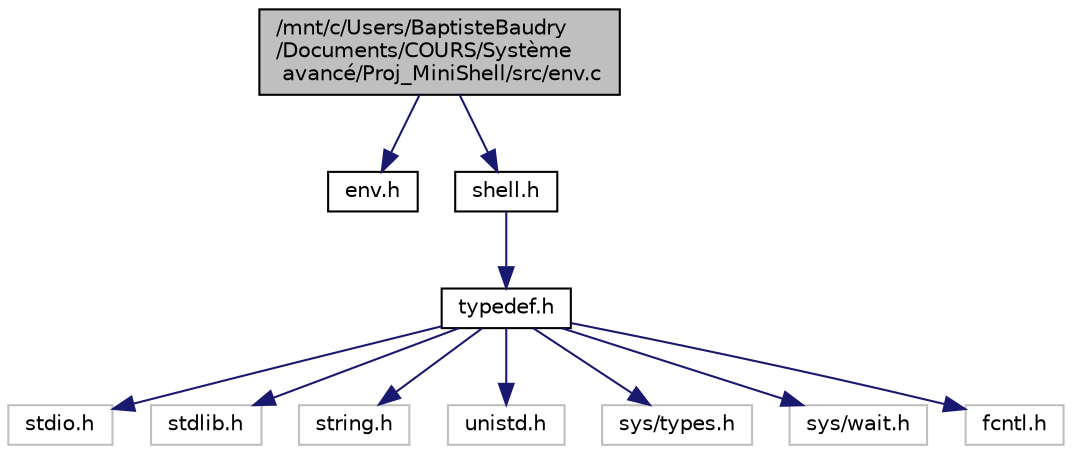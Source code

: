 digraph "/mnt/c/Users/BaptisteBaudry/Documents/COURS/Système avancé/Proj_MiniShell/src/env.c"
{
 // LATEX_PDF_SIZE
  edge [fontname="Helvetica",fontsize="10",labelfontname="Helvetica",labelfontsize="10"];
  node [fontname="Helvetica",fontsize="10",shape=record];
  Node1 [label="/mnt/c/Users/BaptisteBaudry\l/Documents/COURS/Système\l avancé/Proj_MiniShell/src/env.c",height=0.2,width=0.4,color="black", fillcolor="grey75", style="filled", fontcolor="black",tooltip="Gestion des variables d'environnement."];
  Node1 -> Node2 [color="midnightblue",fontsize="10",style="solid",fontname="Helvetica"];
  Node2 [label="env.h",height=0.2,width=0.4,color="black", fillcolor="white", style="filled",URL="$env_8h.html",tooltip="Fonctions de gestion de l'environnement."];
  Node1 -> Node3 [color="midnightblue",fontsize="10",style="solid",fontname="Helvetica"];
  Node3 [label="shell.h",height=0.2,width=0.4,color="black", fillcolor="white", style="filled",URL="$shell_8h.html",tooltip="Fonctions du shell MiniShell."];
  Node3 -> Node4 [color="midnightblue",fontsize="10",style="solid",fontname="Helvetica"];
  Node4 [label="typedef.h",height=0.2,width=0.4,color="black", fillcolor="white", style="filled",URL="$typedef_8h.html",tooltip="Définition des Types."];
  Node4 -> Node5 [color="midnightblue",fontsize="10",style="solid",fontname="Helvetica"];
  Node5 [label="stdio.h",height=0.2,width=0.4,color="grey75", fillcolor="white", style="filled",tooltip=" "];
  Node4 -> Node6 [color="midnightblue",fontsize="10",style="solid",fontname="Helvetica"];
  Node6 [label="stdlib.h",height=0.2,width=0.4,color="grey75", fillcolor="white", style="filled",tooltip=" "];
  Node4 -> Node7 [color="midnightblue",fontsize="10",style="solid",fontname="Helvetica"];
  Node7 [label="string.h",height=0.2,width=0.4,color="grey75", fillcolor="white", style="filled",tooltip=" "];
  Node4 -> Node8 [color="midnightblue",fontsize="10",style="solid",fontname="Helvetica"];
  Node8 [label="unistd.h",height=0.2,width=0.4,color="grey75", fillcolor="white", style="filled",tooltip=" "];
  Node4 -> Node9 [color="midnightblue",fontsize="10",style="solid",fontname="Helvetica"];
  Node9 [label="sys/types.h",height=0.2,width=0.4,color="grey75", fillcolor="white", style="filled",tooltip=" "];
  Node4 -> Node10 [color="midnightblue",fontsize="10",style="solid",fontname="Helvetica"];
  Node10 [label="sys/wait.h",height=0.2,width=0.4,color="grey75", fillcolor="white", style="filled",tooltip=" "];
  Node4 -> Node11 [color="midnightblue",fontsize="10",style="solid",fontname="Helvetica"];
  Node11 [label="fcntl.h",height=0.2,width=0.4,color="grey75", fillcolor="white", style="filled",tooltip=" "];
}
